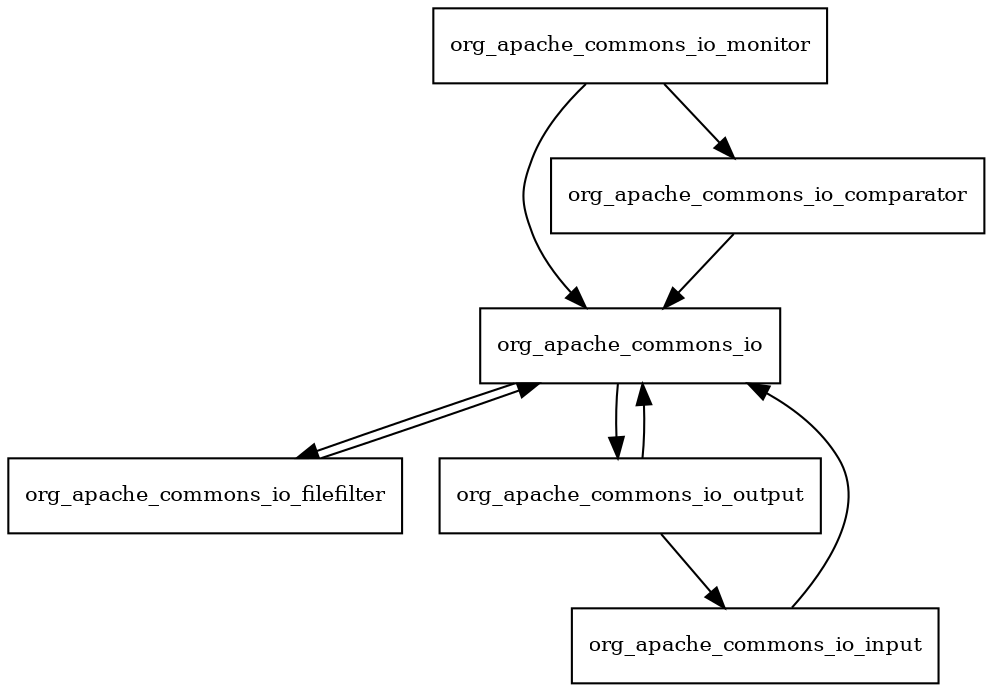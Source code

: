 digraph commons_io_2_1_redhat_3_package_dependencies {
  node [shape = box, fontsize=10.0];
  org_apache_commons_io -> org_apache_commons_io_filefilter;
  org_apache_commons_io -> org_apache_commons_io_output;
  org_apache_commons_io_comparator -> org_apache_commons_io;
  org_apache_commons_io_filefilter -> org_apache_commons_io;
  org_apache_commons_io_input -> org_apache_commons_io;
  org_apache_commons_io_monitor -> org_apache_commons_io;
  org_apache_commons_io_monitor -> org_apache_commons_io_comparator;
  org_apache_commons_io_output -> org_apache_commons_io;
  org_apache_commons_io_output -> org_apache_commons_io_input;
}
